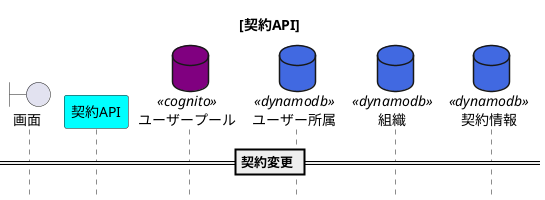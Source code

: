 @startuml{API_契約.png}
title [契約API]
hide footbox

boundary 画面 as view
participant 契約API as api_contract #cyan
database ユーザープール as user_pools <<cognito>> #purple
database ユーザー所属 as table_affiliation <<dynamodb>> #royalblue
database 組織 as table_organizations <<dynamodb>> #royalblue
database 契約情報 as table_contractinfo <<dynamodb>> #royalblue

== 契約変更 ==



@enduml